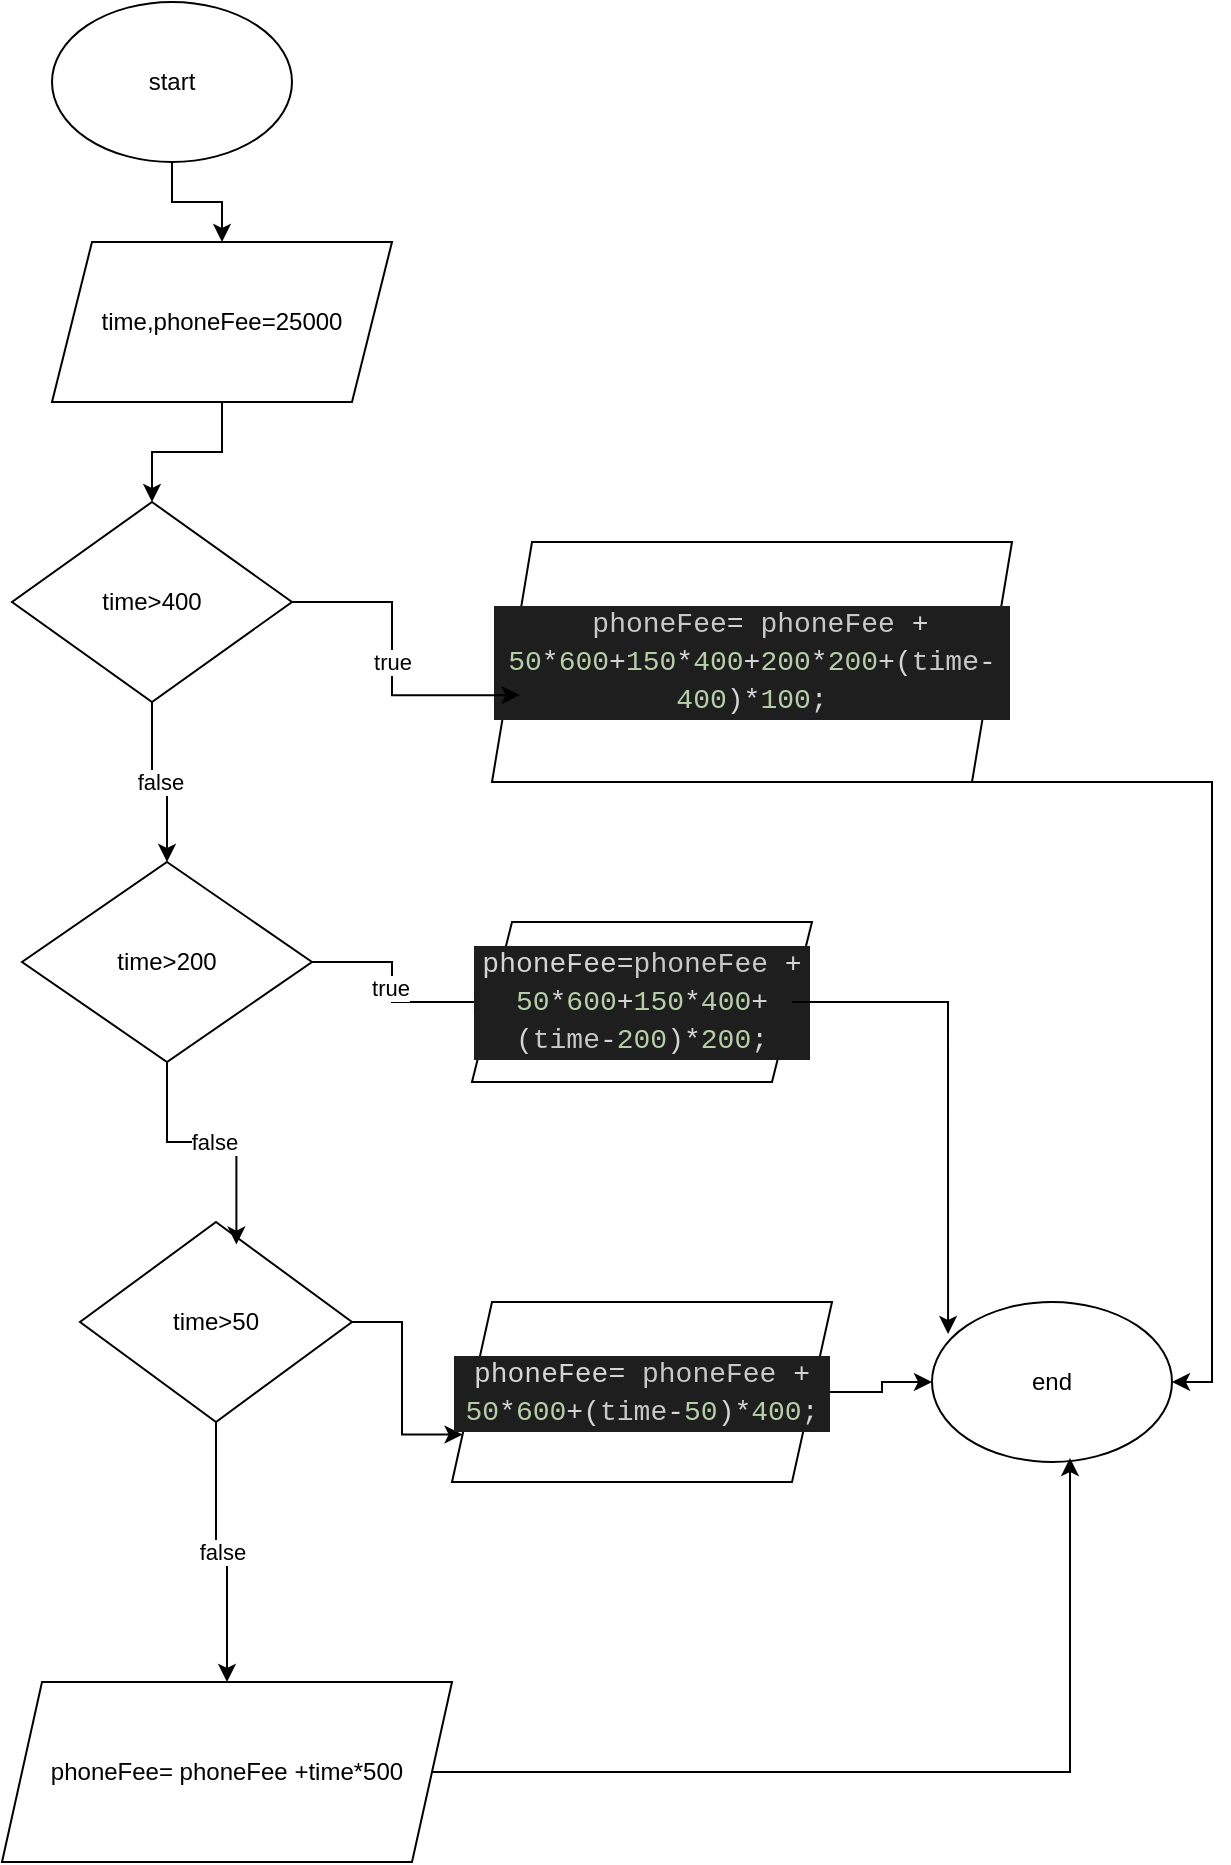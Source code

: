 <mxfile version="22.1.0" type="github">
  <diagram id="C5RBs43oDa-KdzZeNtuy" name="Page-1">
    <mxGraphModel dx="1600" dy="924" grid="1" gridSize="10" guides="1" tooltips="1" connect="1" arrows="1" fold="1" page="1" pageScale="1" pageWidth="827" pageHeight="1169" math="0" shadow="0">
      <root>
        <mxCell id="WIyWlLk6GJQsqaUBKTNV-0" />
        <mxCell id="WIyWlLk6GJQsqaUBKTNV-1" parent="WIyWlLk6GJQsqaUBKTNV-0" />
        <mxCell id="zPPN5qlgIkKliUi4StPx-2" style="edgeStyle=orthogonalEdgeStyle;rounded=0;orthogonalLoop=1;jettySize=auto;html=1;entryX=0.5;entryY=0;entryDx=0;entryDy=0;" parent="WIyWlLk6GJQsqaUBKTNV-1" source="zPPN5qlgIkKliUi4StPx-0" target="zPPN5qlgIkKliUi4StPx-1" edge="1">
          <mxGeometry relative="1" as="geometry" />
        </mxCell>
        <mxCell id="zPPN5qlgIkKliUi4StPx-0" value="start" style="ellipse;whiteSpace=wrap;html=1;" parent="WIyWlLk6GJQsqaUBKTNV-1" vertex="1">
          <mxGeometry x="320" y="30" width="120" height="80" as="geometry" />
        </mxCell>
        <mxCell id="zPPN5qlgIkKliUi4StPx-4" style="edgeStyle=orthogonalEdgeStyle;rounded=0;orthogonalLoop=1;jettySize=auto;html=1;entryX=0.5;entryY=0;entryDx=0;entryDy=0;" parent="WIyWlLk6GJQsqaUBKTNV-1" source="zPPN5qlgIkKliUi4StPx-1" target="zPPN5qlgIkKliUi4StPx-3" edge="1">
          <mxGeometry relative="1" as="geometry" />
        </mxCell>
        <mxCell id="zPPN5qlgIkKliUi4StPx-1" value="time,phoneFee=25000" style="shape=parallelogram;perimeter=parallelogramPerimeter;whiteSpace=wrap;html=1;fixedSize=1;" parent="WIyWlLk6GJQsqaUBKTNV-1" vertex="1">
          <mxGeometry x="320" y="150" width="170" height="80" as="geometry" />
        </mxCell>
        <mxCell id="zPPN5qlgIkKliUi4StPx-6" value="false" style="edgeStyle=orthogonalEdgeStyle;rounded=0;orthogonalLoop=1;jettySize=auto;html=1;entryX=0.5;entryY=0;entryDx=0;entryDy=0;" parent="WIyWlLk6GJQsqaUBKTNV-1" source="zPPN5qlgIkKliUi4StPx-3" target="zPPN5qlgIkKliUi4StPx-5" edge="1">
          <mxGeometry relative="1" as="geometry" />
        </mxCell>
        <mxCell id="zPPN5qlgIkKliUi4StPx-3" value="time&amp;gt;400" style="rhombus;whiteSpace=wrap;html=1;" parent="WIyWlLk6GJQsqaUBKTNV-1" vertex="1">
          <mxGeometry x="300" y="280" width="140" height="100" as="geometry" />
        </mxCell>
        <mxCell id="zPPN5qlgIkKliUi4StPx-15" style="edgeStyle=orthogonalEdgeStyle;rounded=0;orthogonalLoop=1;jettySize=auto;html=1;entryX=0;entryY=0.5;entryDx=0;entryDy=0;" parent="WIyWlLk6GJQsqaUBKTNV-1" source="zPPN5qlgIkKliUi4StPx-5" target="zPPN5qlgIkKliUi4StPx-12" edge="1">
          <mxGeometry relative="1" as="geometry" />
        </mxCell>
        <mxCell id="zPPN5qlgIkKliUi4StPx-16" value="true" style="edgeLabel;html=1;align=center;verticalAlign=middle;resizable=0;points=[];" parent="zPPN5qlgIkKliUi4StPx-15" vertex="1" connectable="0">
          <mxGeometry x="-0.05" y="-1" relative="1" as="geometry">
            <mxPoint as="offset" />
          </mxGeometry>
        </mxCell>
        <mxCell id="zPPN5qlgIkKliUi4StPx-5" value="time&amp;gt;200" style="rhombus;whiteSpace=wrap;html=1;" parent="WIyWlLk6GJQsqaUBKTNV-1" vertex="1">
          <mxGeometry x="305" y="460" width="145" height="100" as="geometry" />
        </mxCell>
        <mxCell id="zPPN5qlgIkKliUi4StPx-9" value="phoneFee= phoneFee +time*500" style="shape=parallelogram;perimeter=parallelogramPerimeter;whiteSpace=wrap;html=1;fixedSize=1;" parent="WIyWlLk6GJQsqaUBKTNV-1" vertex="1">
          <mxGeometry x="295" y="870" width="225" height="90" as="geometry" />
        </mxCell>
        <mxCell id="6SSEyecMnf1i4cz3f3ZH-4" style="edgeStyle=orthogonalEdgeStyle;rounded=0;orthogonalLoop=1;jettySize=auto;html=1;entryX=1;entryY=0.5;entryDx=0;entryDy=0;" edge="1" parent="WIyWlLk6GJQsqaUBKTNV-1" source="zPPN5qlgIkKliUi4StPx-11" target="zPPN5qlgIkKliUi4StPx-17">
          <mxGeometry relative="1" as="geometry">
            <Array as="points">
              <mxPoint x="900" y="420" />
              <mxPoint x="900" y="720" />
            </Array>
          </mxGeometry>
        </mxCell>
        <mxCell id="zPPN5qlgIkKliUi4StPx-11" value="&lt;div style=&quot;color: rgb(212, 212, 212); background-color: rgb(30, 30, 30); font-family: Consolas, &amp;quot;Courier New&amp;quot;, monospace; font-weight: normal; font-size: 14px; line-height: 19px;&quot;&gt;&lt;div&gt;&amp;nbsp;&lt;span style=&quot;color: #c8c8c8;&quot;&gt;phoneFee&lt;/span&gt;&lt;span style=&quot;color: #d4d4d4;&quot;&gt;= &lt;/span&gt;&lt;span style=&quot;color: #c8c8c8;&quot;&gt;phoneFee&lt;/span&gt;&lt;span style=&quot;color: #d4d4d4;&quot;&gt; + &lt;/span&gt;&lt;span style=&quot;color: #b5cea8;&quot;&gt;50&lt;/span&gt;&lt;span style=&quot;color: #d4d4d4;&quot;&gt;*&lt;/span&gt;&lt;span style=&quot;color: #b5cea8;&quot;&gt;600&lt;/span&gt;&lt;span style=&quot;color: #d4d4d4;&quot;&gt;+&lt;/span&gt;&lt;span style=&quot;color: #b5cea8;&quot;&gt;150&lt;/span&gt;&lt;span style=&quot;color: #d4d4d4;&quot;&gt;*&lt;/span&gt;&lt;span style=&quot;color: #b5cea8;&quot;&gt;400&lt;/span&gt;&lt;span style=&quot;color: #d4d4d4;&quot;&gt;+&lt;/span&gt;&lt;span style=&quot;color: #b5cea8;&quot;&gt;200&lt;/span&gt;&lt;span style=&quot;color: #d4d4d4;&quot;&gt;*&lt;/span&gt;&lt;span style=&quot;color: #b5cea8;&quot;&gt;200&lt;/span&gt;&lt;span style=&quot;color: #d4d4d4;&quot;&gt;+(&lt;/span&gt;&lt;span style=&quot;color: #c8c8c8;&quot;&gt;time&lt;/span&gt;&lt;span style=&quot;color: #d4d4d4;&quot;&gt;-&lt;/span&gt;&lt;span style=&quot;color: #b5cea8;&quot;&gt;400&lt;/span&gt;&lt;span style=&quot;color: #d4d4d4;&quot;&gt;)*&lt;/span&gt;&lt;span style=&quot;color: #b5cea8;&quot;&gt;100&lt;/span&gt;&lt;span style=&quot;color: #d4d4d4;&quot;&gt;;&lt;/span&gt;&lt;/div&gt;&lt;/div&gt;" style="shape=parallelogram;perimeter=parallelogramPerimeter;whiteSpace=wrap;html=1;fixedSize=1;" parent="WIyWlLk6GJQsqaUBKTNV-1" vertex="1">
          <mxGeometry x="540" y="300" width="260" height="120" as="geometry" />
        </mxCell>
        <mxCell id="zPPN5qlgIkKliUi4StPx-12" value="&lt;div style=&quot;color: rgb(212, 212, 212); background-color: rgb(30, 30, 30); font-family: Consolas, &amp;quot;Courier New&amp;quot;, monospace; font-weight: normal; font-size: 14px; line-height: 19px;&quot;&gt;&lt;div&gt;phoneFee&lt;span style=&quot;color: #d4d4d4;&quot;&gt;=&lt;/span&gt;&lt;span style=&quot;color: #c8c8c8;&quot;&gt;phoneFee&lt;/span&gt;&lt;span style=&quot;color: #d4d4d4;&quot;&gt; + &lt;/span&gt;&lt;span style=&quot;color: #b5cea8;&quot;&gt;50&lt;/span&gt;&lt;span style=&quot;color: #d4d4d4;&quot;&gt;*&lt;/span&gt;&lt;span style=&quot;color: #b5cea8;&quot;&gt;600&lt;/span&gt;&lt;span style=&quot;color: #d4d4d4;&quot;&gt;+&lt;/span&gt;&lt;span style=&quot;color: #b5cea8;&quot;&gt;150&lt;/span&gt;&lt;span style=&quot;color: #d4d4d4;&quot;&gt;*&lt;/span&gt;&lt;span style=&quot;color: #b5cea8;&quot;&gt;400&lt;/span&gt;&lt;span style=&quot;color: #d4d4d4;&quot;&gt;+(&lt;/span&gt;&lt;span style=&quot;color: #c8c8c8;&quot;&gt;time&lt;/span&gt;&lt;span style=&quot;color: #d4d4d4;&quot;&gt;-&lt;/span&gt;&lt;span style=&quot;color: #b5cea8;&quot;&gt;200&lt;/span&gt;&lt;span style=&quot;color: #d4d4d4;&quot;&gt;)*&lt;/span&gt;&lt;span style=&quot;color: #b5cea8;&quot;&gt;200&lt;/span&gt;&lt;span style=&quot;color: #d4d4d4;&quot;&gt;;&lt;/span&gt;&lt;/div&gt;&lt;/div&gt;" style="shape=parallelogram;perimeter=parallelogramPerimeter;whiteSpace=wrap;html=1;fixedSize=1;" parent="WIyWlLk6GJQsqaUBKTNV-1" vertex="1">
          <mxGeometry x="530" y="490" width="170" height="80" as="geometry" />
        </mxCell>
        <mxCell id="zPPN5qlgIkKliUi4StPx-14" value="true" style="edgeStyle=orthogonalEdgeStyle;rounded=0;orthogonalLoop=1;jettySize=auto;html=1;entryX=0.053;entryY=0.638;entryDx=0;entryDy=0;entryPerimeter=0;" parent="WIyWlLk6GJQsqaUBKTNV-1" source="zPPN5qlgIkKliUi4StPx-3" target="zPPN5qlgIkKliUi4StPx-11" edge="1">
          <mxGeometry relative="1" as="geometry" />
        </mxCell>
        <mxCell id="zPPN5qlgIkKliUi4StPx-17" value="end" style="ellipse;whiteSpace=wrap;html=1;" parent="WIyWlLk6GJQsqaUBKTNV-1" vertex="1">
          <mxGeometry x="760" y="680" width="120" height="80" as="geometry" />
        </mxCell>
        <mxCell id="zPPN5qlgIkKliUi4StPx-19" style="edgeStyle=orthogonalEdgeStyle;rounded=0;orthogonalLoop=1;jettySize=auto;html=1;entryX=0.067;entryY=0.2;entryDx=0;entryDy=0;entryPerimeter=0;" parent="WIyWlLk6GJQsqaUBKTNV-1" source="zPPN5qlgIkKliUi4StPx-12" target="zPPN5qlgIkKliUi4StPx-17" edge="1">
          <mxGeometry relative="1" as="geometry" />
        </mxCell>
        <mxCell id="6SSEyecMnf1i4cz3f3ZH-2" value="false" style="edgeStyle=orthogonalEdgeStyle;rounded=0;orthogonalLoop=1;jettySize=auto;html=1;entryX=0.5;entryY=0;entryDx=0;entryDy=0;" edge="1" parent="WIyWlLk6GJQsqaUBKTNV-1" source="6SSEyecMnf1i4cz3f3ZH-0" target="zPPN5qlgIkKliUi4StPx-9">
          <mxGeometry relative="1" as="geometry" />
        </mxCell>
        <mxCell id="6SSEyecMnf1i4cz3f3ZH-7" style="edgeStyle=orthogonalEdgeStyle;rounded=0;orthogonalLoop=1;jettySize=auto;html=1;entryX=0;entryY=0.75;entryDx=0;entryDy=0;" edge="1" parent="WIyWlLk6GJQsqaUBKTNV-1" source="6SSEyecMnf1i4cz3f3ZH-0" target="6SSEyecMnf1i4cz3f3ZH-6">
          <mxGeometry relative="1" as="geometry" />
        </mxCell>
        <mxCell id="6SSEyecMnf1i4cz3f3ZH-0" value="time&amp;gt;50" style="rhombus;whiteSpace=wrap;html=1;" vertex="1" parent="WIyWlLk6GJQsqaUBKTNV-1">
          <mxGeometry x="334" y="640" width="136" height="100" as="geometry" />
        </mxCell>
        <mxCell id="6SSEyecMnf1i4cz3f3ZH-1" value="false" style="edgeStyle=orthogonalEdgeStyle;rounded=0;orthogonalLoop=1;jettySize=auto;html=1;entryX=0.575;entryY=0.113;entryDx=0;entryDy=0;entryPerimeter=0;" edge="1" parent="WIyWlLk6GJQsqaUBKTNV-1" source="zPPN5qlgIkKliUi4StPx-5" target="6SSEyecMnf1i4cz3f3ZH-0">
          <mxGeometry relative="1" as="geometry" />
        </mxCell>
        <mxCell id="6SSEyecMnf1i4cz3f3ZH-5" style="edgeStyle=orthogonalEdgeStyle;rounded=0;orthogonalLoop=1;jettySize=auto;html=1;entryX=0.575;entryY=0.975;entryDx=0;entryDy=0;entryPerimeter=0;" edge="1" parent="WIyWlLk6GJQsqaUBKTNV-1" source="zPPN5qlgIkKliUi4StPx-9" target="zPPN5qlgIkKliUi4StPx-17">
          <mxGeometry relative="1" as="geometry" />
        </mxCell>
        <mxCell id="6SSEyecMnf1i4cz3f3ZH-8" style="edgeStyle=orthogonalEdgeStyle;rounded=0;orthogonalLoop=1;jettySize=auto;html=1;entryX=0;entryY=0.5;entryDx=0;entryDy=0;" edge="1" parent="WIyWlLk6GJQsqaUBKTNV-1" source="6SSEyecMnf1i4cz3f3ZH-6" target="zPPN5qlgIkKliUi4StPx-17">
          <mxGeometry relative="1" as="geometry" />
        </mxCell>
        <mxCell id="6SSEyecMnf1i4cz3f3ZH-6" value="&lt;div style=&quot;color: rgb(212, 212, 212); background-color: rgb(30, 30, 30); font-family: Consolas, &amp;quot;Courier New&amp;quot;, monospace; font-weight: normal; font-size: 14px; line-height: 19px;&quot;&gt;&lt;div&gt;phoneFee&lt;span style=&quot;color: #d4d4d4;&quot;&gt;= &lt;/span&gt;&lt;span style=&quot;color: #c8c8c8;&quot;&gt;phoneFee&lt;/span&gt;&lt;span style=&quot;color: #d4d4d4;&quot;&gt; + &lt;/span&gt;&lt;span style=&quot;color: #b5cea8;&quot;&gt;50&lt;/span&gt;&lt;span style=&quot;color: #d4d4d4;&quot;&gt;*&lt;/span&gt;&lt;span style=&quot;color: #b5cea8;&quot;&gt;600&lt;/span&gt;&lt;span style=&quot;color: #d4d4d4;&quot;&gt;+(&lt;/span&gt;&lt;span style=&quot;color: #c8c8c8;&quot;&gt;time&lt;/span&gt;&lt;span style=&quot;color: #d4d4d4;&quot;&gt;-&lt;/span&gt;&lt;span style=&quot;color: #b5cea8;&quot;&gt;50&lt;/span&gt;&lt;span style=&quot;color: #d4d4d4;&quot;&gt;)*&lt;/span&gt;&lt;span style=&quot;color: #b5cea8;&quot;&gt;400&lt;/span&gt;&lt;span style=&quot;color: #d4d4d4;&quot;&gt;;&lt;/span&gt;&lt;/div&gt;&lt;/div&gt;" style="shape=parallelogram;perimeter=parallelogramPerimeter;whiteSpace=wrap;html=1;fixedSize=1;" vertex="1" parent="WIyWlLk6GJQsqaUBKTNV-1">
          <mxGeometry x="520" y="680" width="190" height="90" as="geometry" />
        </mxCell>
      </root>
    </mxGraphModel>
  </diagram>
</mxfile>

